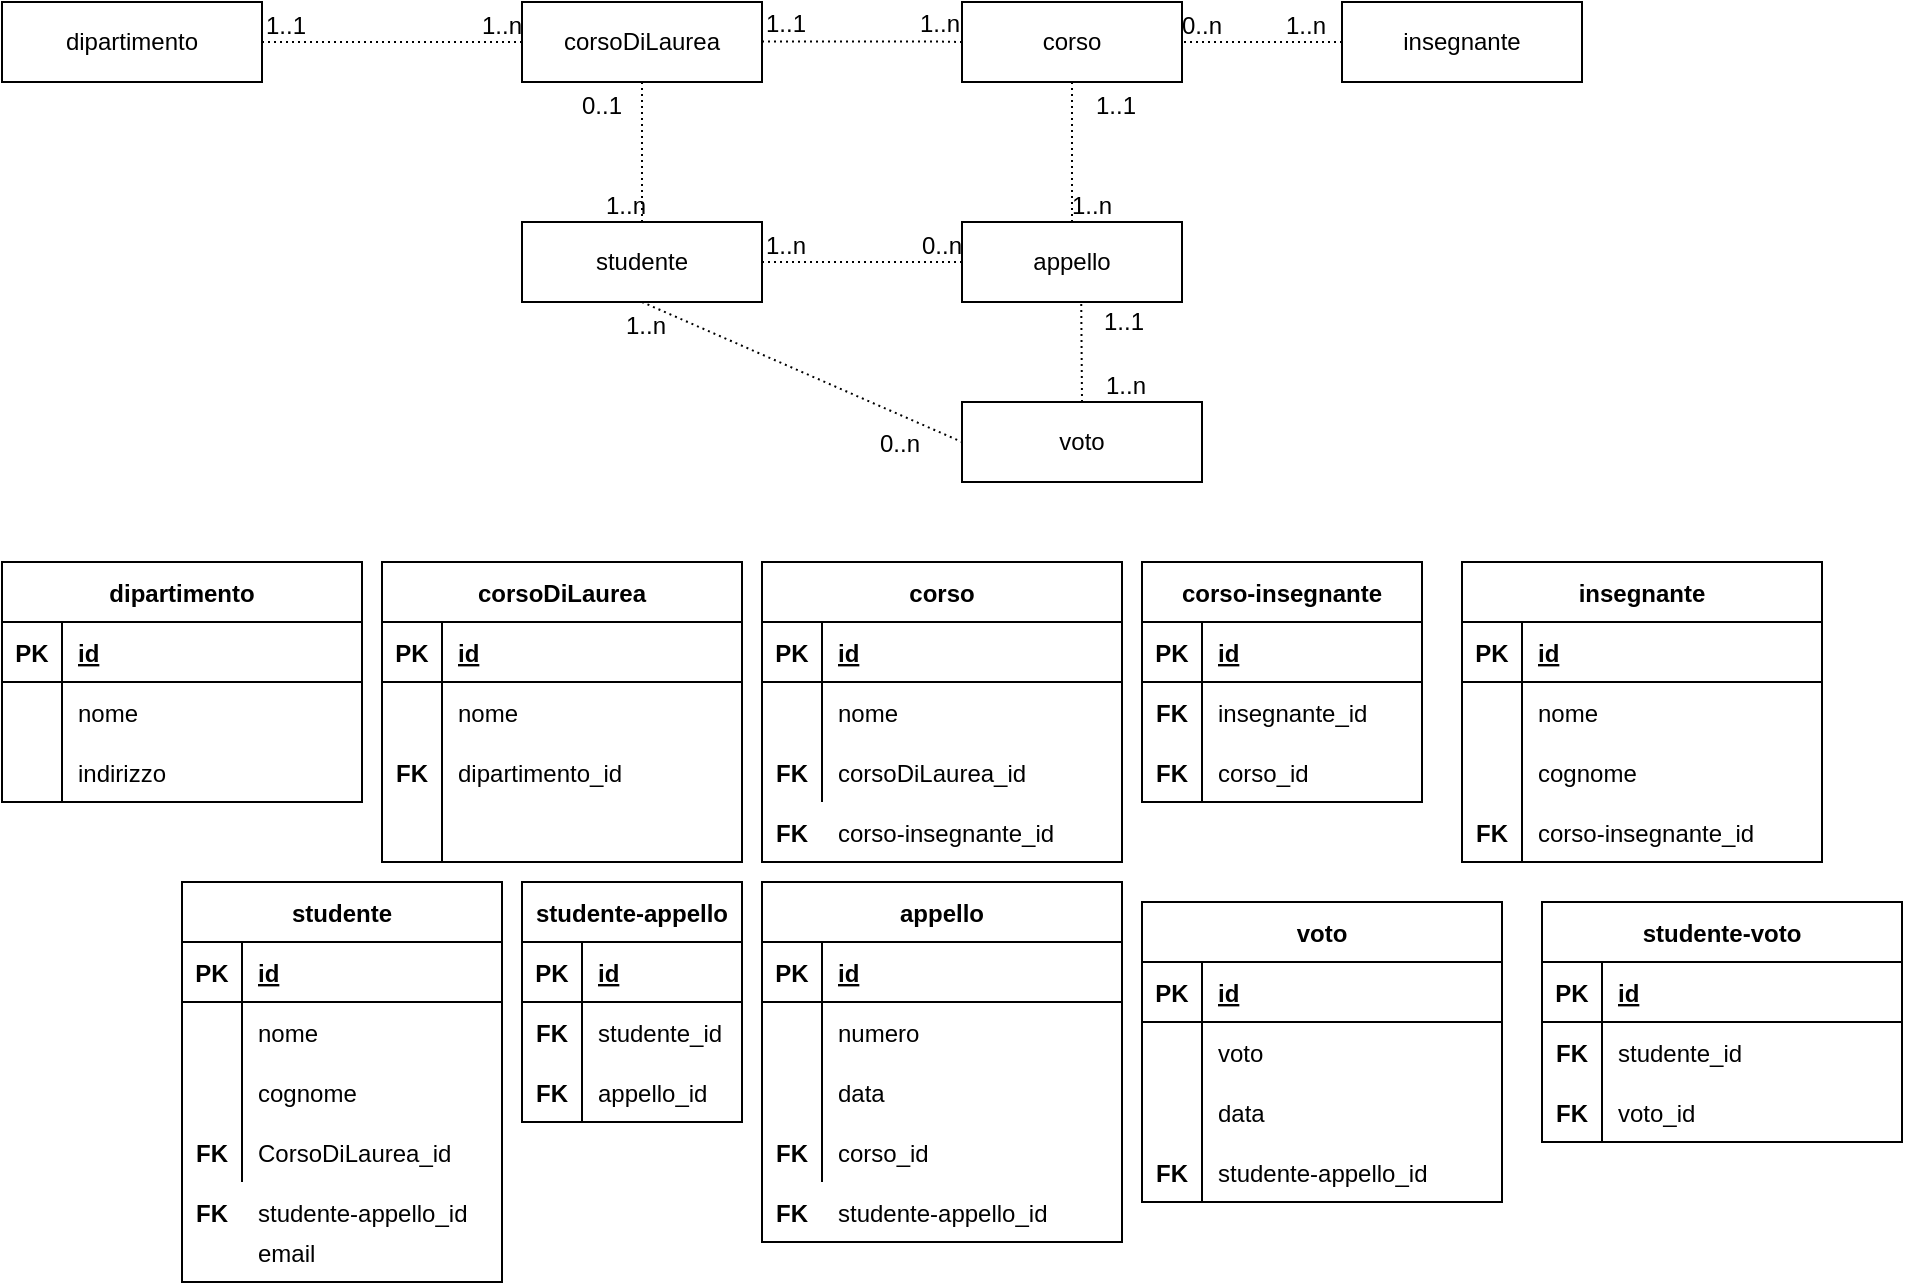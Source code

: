 <mxfile version="16.2.4" type="github"><diagram id="rAStjcUf-QDUmTnVniuo" name="Page-1"><mxGraphModel dx="1422" dy="697" grid="1" gridSize="10" guides="1" tooltips="1" connect="1" arrows="1" fold="1" page="1" pageScale="1" pageWidth="1169" pageHeight="827" math="0" shadow="0"><root><mxCell id="0"/><mxCell id="1" parent="0"/><mxCell id="e-9_8XcDqdagZd8QHUEI-1" value="dipartimento" style="rounded=0;whiteSpace=wrap;html=1;" vertex="1" parent="1"><mxGeometry x="10" y="10" width="130" height="40" as="geometry"/></mxCell><mxCell id="e-9_8XcDqdagZd8QHUEI-2" value="corsoDiLaurea" style="rounded=0;whiteSpace=wrap;html=1;" vertex="1" parent="1"><mxGeometry x="270" y="10" width="120" height="40" as="geometry"/></mxCell><mxCell id="e-9_8XcDqdagZd8QHUEI-3" value="corso" style="rounded=0;whiteSpace=wrap;html=1;" vertex="1" parent="1"><mxGeometry x="490" y="10" width="110" height="40" as="geometry"/></mxCell><mxCell id="e-9_8XcDqdagZd8QHUEI-4" value="insegnante" style="rounded=0;whiteSpace=wrap;html=1;" vertex="1" parent="1"><mxGeometry x="680" y="10" width="120" height="40" as="geometry"/></mxCell><mxCell id="e-9_8XcDqdagZd8QHUEI-5" value="appello" style="rounded=0;whiteSpace=wrap;html=1;" vertex="1" parent="1"><mxGeometry x="490" y="120" width="110" height="40" as="geometry"/></mxCell><mxCell id="e-9_8XcDqdagZd8QHUEI-6" value="studente" style="rounded=0;whiteSpace=wrap;html=1;" vertex="1" parent="1"><mxGeometry x="270" y="120" width="120" height="40" as="geometry"/></mxCell><mxCell id="e-9_8XcDqdagZd8QHUEI-7" value="voto" style="rounded=0;whiteSpace=wrap;html=1;" vertex="1" parent="1"><mxGeometry x="490" y="210" width="120" height="40" as="geometry"/></mxCell><mxCell id="e-9_8XcDqdagZd8QHUEI-8" value="" style="endArrow=none;html=1;rounded=0;dashed=1;dashPattern=1 2;entryX=0;entryY=0.75;entryDx=0;entryDy=0;" edge="1" parent="1"><mxGeometry relative="1" as="geometry"><mxPoint x="140" y="30" as="sourcePoint"/><mxPoint x="270" y="30" as="targetPoint"/><Array as="points"><mxPoint x="230" y="30"/></Array></mxGeometry></mxCell><mxCell id="e-9_8XcDqdagZd8QHUEI-9" value="1..1" style="resizable=0;html=1;align=left;verticalAlign=bottom;" connectable="0" vertex="1" parent="e-9_8XcDqdagZd8QHUEI-8"><mxGeometry x="-1" relative="1" as="geometry"/></mxCell><mxCell id="e-9_8XcDqdagZd8QHUEI-10" value="1..n" style="resizable=0;html=1;align=right;verticalAlign=bottom;" connectable="0" vertex="1" parent="e-9_8XcDqdagZd8QHUEI-8"><mxGeometry x="1" relative="1" as="geometry"/></mxCell><mxCell id="e-9_8XcDqdagZd8QHUEI-14" value="" style="endArrow=none;html=1;rounded=0;dashed=1;dashPattern=1 2;" edge="1" parent="1"><mxGeometry relative="1" as="geometry"><mxPoint x="390" y="29.8" as="sourcePoint"/><mxPoint x="490" y="30" as="targetPoint"/><Array as="points"><mxPoint x="480" y="29.8"/></Array></mxGeometry></mxCell><mxCell id="e-9_8XcDqdagZd8QHUEI-15" value="1..1" style="resizable=0;html=1;align=left;verticalAlign=bottom;" connectable="0" vertex="1" parent="e-9_8XcDqdagZd8QHUEI-14"><mxGeometry x="-1" relative="1" as="geometry"/></mxCell><mxCell id="e-9_8XcDqdagZd8QHUEI-16" value="1..n" style="resizable=0;html=1;align=right;verticalAlign=bottom;" connectable="0" vertex="1" parent="e-9_8XcDqdagZd8QHUEI-14"><mxGeometry x="1" relative="1" as="geometry"/></mxCell><mxCell id="e-9_8XcDqdagZd8QHUEI-17" value="" style="endArrow=none;html=1;rounded=0;dashed=1;dashPattern=1 2;entryX=0.5;entryY=0;entryDx=0;entryDy=0;exitX=0.5;exitY=1;exitDx=0;exitDy=0;" edge="1" parent="1" source="e-9_8XcDqdagZd8QHUEI-3" target="e-9_8XcDqdagZd8QHUEI-5"><mxGeometry relative="1" as="geometry"><mxPoint x="580" y="50" as="sourcePoint"/><mxPoint x="630" y="120" as="targetPoint"/></mxGeometry></mxCell><mxCell id="e-9_8XcDqdagZd8QHUEI-18" value="1..1" style="resizable=0;html=1;align=left;verticalAlign=bottom;" connectable="0" vertex="1" parent="e-9_8XcDqdagZd8QHUEI-17"><mxGeometry x="-1" relative="1" as="geometry"><mxPoint x="10" y="20" as="offset"/></mxGeometry></mxCell><mxCell id="e-9_8XcDqdagZd8QHUEI-19" value="1..n" style="resizable=0;html=1;align=right;verticalAlign=bottom;" connectable="0" vertex="1" parent="e-9_8XcDqdagZd8QHUEI-17"><mxGeometry x="1" relative="1" as="geometry"><mxPoint x="20" as="offset"/></mxGeometry></mxCell><mxCell id="e-9_8XcDqdagZd8QHUEI-20" value="" style="endArrow=none;html=1;rounded=0;dashed=1;dashPattern=1 2;entryX=1;entryY=0.5;entryDx=0;entryDy=0;exitX=0;exitY=0.5;exitDx=0;exitDy=0;" edge="1" parent="1" source="e-9_8XcDqdagZd8QHUEI-4" target="e-9_8XcDqdagZd8QHUEI-3"><mxGeometry relative="1" as="geometry"><mxPoint x="470" y="120" as="sourcePoint"/><mxPoint x="510" y="50" as="targetPoint"/></mxGeometry></mxCell><mxCell id="e-9_8XcDqdagZd8QHUEI-21" value="1..n" style="resizable=0;html=1;align=left;verticalAlign=bottom;" connectable="0" vertex="1" parent="e-9_8XcDqdagZd8QHUEI-20"><mxGeometry x="-1" relative="1" as="geometry"><mxPoint x="-30" as="offset"/></mxGeometry></mxCell><mxCell id="e-9_8XcDqdagZd8QHUEI-22" value="0..n" style="resizable=0;html=1;align=right;verticalAlign=bottom;" connectable="0" vertex="1" parent="e-9_8XcDqdagZd8QHUEI-20"><mxGeometry x="1" relative="1" as="geometry"><mxPoint x="20" as="offset"/></mxGeometry></mxCell><mxCell id="e-9_8XcDqdagZd8QHUEI-23" value="" style="endArrow=none;html=1;rounded=0;dashed=1;dashPattern=1 2;exitX=0.5;exitY=0;exitDx=0;exitDy=0;entryX=0.5;entryY=1;entryDx=0;entryDy=0;" edge="1" parent="1" source="e-9_8XcDqdagZd8QHUEI-6" target="e-9_8XcDqdagZd8QHUEI-2"><mxGeometry relative="1" as="geometry"><mxPoint x="210" y="90" as="sourcePoint"/><mxPoint x="300" y="50" as="targetPoint"/></mxGeometry></mxCell><mxCell id="e-9_8XcDqdagZd8QHUEI-24" value="1..n" style="resizable=0;html=1;align=left;verticalAlign=bottom;" connectable="0" vertex="1" parent="e-9_8XcDqdagZd8QHUEI-23"><mxGeometry x="-1" relative="1" as="geometry"><mxPoint x="-20" as="offset"/></mxGeometry></mxCell><mxCell id="e-9_8XcDqdagZd8QHUEI-25" value="0..1" style="resizable=0;html=1;align=right;verticalAlign=bottom;" connectable="0" vertex="1" parent="e-9_8XcDqdagZd8QHUEI-23"><mxGeometry x="1" relative="1" as="geometry"><mxPoint x="-10" y="20" as="offset"/></mxGeometry></mxCell><mxCell id="e-9_8XcDqdagZd8QHUEI-26" value="" style="endArrow=none;html=1;rounded=0;dashed=1;dashPattern=1 2;entryX=0;entryY=0.5;entryDx=0;entryDy=0;exitX=1;exitY=0.5;exitDx=0;exitDy=0;" edge="1" parent="1" source="e-9_8XcDqdagZd8QHUEI-6" target="e-9_8XcDqdagZd8QHUEI-5"><mxGeometry relative="1" as="geometry"><mxPoint x="370" y="199.76" as="sourcePoint"/><mxPoint x="530" y="199.76" as="targetPoint"/></mxGeometry></mxCell><mxCell id="e-9_8XcDqdagZd8QHUEI-27" value="1..n" style="resizable=0;html=1;align=left;verticalAlign=bottom;" connectable="0" vertex="1" parent="e-9_8XcDqdagZd8QHUEI-26"><mxGeometry x="-1" relative="1" as="geometry"/></mxCell><mxCell id="e-9_8XcDqdagZd8QHUEI-28" value="0..n" style="resizable=0;html=1;align=right;verticalAlign=bottom;" connectable="0" vertex="1" parent="e-9_8XcDqdagZd8QHUEI-26"><mxGeometry x="1" relative="1" as="geometry"/></mxCell><mxCell id="e-9_8XcDqdagZd8QHUEI-31" value="" style="endArrow=none;html=1;rounded=0;dashed=1;dashPattern=1 2;entryX=0.542;entryY=1.013;entryDx=0;entryDy=0;exitX=0.5;exitY=0;exitDx=0;exitDy=0;entryPerimeter=0;" edge="1" parent="1" source="e-9_8XcDqdagZd8QHUEI-7" target="e-9_8XcDqdagZd8QHUEI-5"><mxGeometry relative="1" as="geometry"><mxPoint x="420" y="220" as="sourcePoint"/><mxPoint x="580" y="220" as="targetPoint"/></mxGeometry></mxCell><mxCell id="e-9_8XcDqdagZd8QHUEI-32" value="1..n" style="resizable=0;html=1;align=left;verticalAlign=bottom;" connectable="0" vertex="1" parent="e-9_8XcDqdagZd8QHUEI-31"><mxGeometry x="-1" relative="1" as="geometry"><mxPoint x="10" as="offset"/></mxGeometry></mxCell><mxCell id="e-9_8XcDqdagZd8QHUEI-33" value="1..1" style="resizable=0;html=1;align=right;verticalAlign=bottom;" connectable="0" vertex="1" parent="e-9_8XcDqdagZd8QHUEI-31"><mxGeometry x="1" relative="1" as="geometry"><mxPoint x="32" y="18" as="offset"/></mxGeometry></mxCell><mxCell id="e-9_8XcDqdagZd8QHUEI-34" value="dipartimento" style="shape=table;startSize=30;container=1;collapsible=1;childLayout=tableLayout;fixedRows=1;rowLines=0;fontStyle=1;align=center;resizeLast=1;" vertex="1" parent="1"><mxGeometry x="10" y="290" width="180" height="120" as="geometry"/></mxCell><mxCell id="e-9_8XcDqdagZd8QHUEI-35" value="" style="shape=tableRow;horizontal=0;startSize=0;swimlaneHead=0;swimlaneBody=0;fillColor=none;collapsible=0;dropTarget=0;points=[[0,0.5],[1,0.5]];portConstraint=eastwest;top=0;left=0;right=0;bottom=1;" vertex="1" parent="e-9_8XcDqdagZd8QHUEI-34"><mxGeometry y="30" width="180" height="30" as="geometry"/></mxCell><mxCell id="e-9_8XcDqdagZd8QHUEI-36" value="PK" style="shape=partialRectangle;connectable=0;fillColor=none;top=0;left=0;bottom=0;right=0;fontStyle=1;overflow=hidden;" vertex="1" parent="e-9_8XcDqdagZd8QHUEI-35"><mxGeometry width="30" height="30" as="geometry"><mxRectangle width="30" height="30" as="alternateBounds"/></mxGeometry></mxCell><mxCell id="e-9_8XcDqdagZd8QHUEI-37" value="id" style="shape=partialRectangle;connectable=0;fillColor=none;top=0;left=0;bottom=0;right=0;align=left;spacingLeft=6;fontStyle=5;overflow=hidden;" vertex="1" parent="e-9_8XcDqdagZd8QHUEI-35"><mxGeometry x="30" width="150" height="30" as="geometry"><mxRectangle width="150" height="30" as="alternateBounds"/></mxGeometry></mxCell><mxCell id="e-9_8XcDqdagZd8QHUEI-38" value="" style="shape=tableRow;horizontal=0;startSize=0;swimlaneHead=0;swimlaneBody=0;fillColor=none;collapsible=0;dropTarget=0;points=[[0,0.5],[1,0.5]];portConstraint=eastwest;top=0;left=0;right=0;bottom=0;" vertex="1" parent="e-9_8XcDqdagZd8QHUEI-34"><mxGeometry y="60" width="180" height="30" as="geometry"/></mxCell><mxCell id="e-9_8XcDqdagZd8QHUEI-39" value="" style="shape=partialRectangle;connectable=0;fillColor=none;top=0;left=0;bottom=0;right=0;editable=1;overflow=hidden;" vertex="1" parent="e-9_8XcDqdagZd8QHUEI-38"><mxGeometry width="30" height="30" as="geometry"><mxRectangle width="30" height="30" as="alternateBounds"/></mxGeometry></mxCell><mxCell id="e-9_8XcDqdagZd8QHUEI-40" value="nome" style="shape=partialRectangle;connectable=0;fillColor=none;top=0;left=0;bottom=0;right=0;align=left;spacingLeft=6;overflow=hidden;" vertex="1" parent="e-9_8XcDqdagZd8QHUEI-38"><mxGeometry x="30" width="150" height="30" as="geometry"><mxRectangle width="150" height="30" as="alternateBounds"/></mxGeometry></mxCell><mxCell id="e-9_8XcDqdagZd8QHUEI-41" value="" style="shape=tableRow;horizontal=0;startSize=0;swimlaneHead=0;swimlaneBody=0;fillColor=none;collapsible=0;dropTarget=0;points=[[0,0.5],[1,0.5]];portConstraint=eastwest;top=0;left=0;right=0;bottom=0;" vertex="1" parent="e-9_8XcDqdagZd8QHUEI-34"><mxGeometry y="90" width="180" height="30" as="geometry"/></mxCell><mxCell id="e-9_8XcDqdagZd8QHUEI-42" value="" style="shape=partialRectangle;connectable=0;fillColor=none;top=0;left=0;bottom=0;right=0;editable=1;overflow=hidden;" vertex="1" parent="e-9_8XcDqdagZd8QHUEI-41"><mxGeometry width="30" height="30" as="geometry"><mxRectangle width="30" height="30" as="alternateBounds"/></mxGeometry></mxCell><mxCell id="e-9_8XcDqdagZd8QHUEI-43" value="indirizzo" style="shape=partialRectangle;connectable=0;fillColor=none;top=0;left=0;bottom=0;right=0;align=left;spacingLeft=6;overflow=hidden;" vertex="1" parent="e-9_8XcDqdagZd8QHUEI-41"><mxGeometry x="30" width="150" height="30" as="geometry"><mxRectangle width="150" height="30" as="alternateBounds"/></mxGeometry></mxCell><mxCell id="e-9_8XcDqdagZd8QHUEI-47" value="corsoDiLaurea" style="shape=table;startSize=30;container=1;collapsible=1;childLayout=tableLayout;fixedRows=1;rowLines=0;fontStyle=1;align=center;resizeLast=1;" vertex="1" parent="1"><mxGeometry x="200" y="290" width="180" height="150" as="geometry"/></mxCell><mxCell id="e-9_8XcDqdagZd8QHUEI-48" value="" style="shape=tableRow;horizontal=0;startSize=0;swimlaneHead=0;swimlaneBody=0;fillColor=none;collapsible=0;dropTarget=0;points=[[0,0.5],[1,0.5]];portConstraint=eastwest;top=0;left=0;right=0;bottom=1;" vertex="1" parent="e-9_8XcDqdagZd8QHUEI-47"><mxGeometry y="30" width="180" height="30" as="geometry"/></mxCell><mxCell id="e-9_8XcDqdagZd8QHUEI-49" value="PK" style="shape=partialRectangle;connectable=0;fillColor=none;top=0;left=0;bottom=0;right=0;fontStyle=1;overflow=hidden;" vertex="1" parent="e-9_8XcDqdagZd8QHUEI-48"><mxGeometry width="30" height="30" as="geometry"><mxRectangle width="30" height="30" as="alternateBounds"/></mxGeometry></mxCell><mxCell id="e-9_8XcDqdagZd8QHUEI-50" value="id" style="shape=partialRectangle;connectable=0;fillColor=none;top=0;left=0;bottom=0;right=0;align=left;spacingLeft=6;fontStyle=5;overflow=hidden;" vertex="1" parent="e-9_8XcDqdagZd8QHUEI-48"><mxGeometry x="30" width="150" height="30" as="geometry"><mxRectangle width="150" height="30" as="alternateBounds"/></mxGeometry></mxCell><mxCell id="e-9_8XcDqdagZd8QHUEI-51" value="" style="shape=tableRow;horizontal=0;startSize=0;swimlaneHead=0;swimlaneBody=0;fillColor=none;collapsible=0;dropTarget=0;points=[[0,0.5],[1,0.5]];portConstraint=eastwest;top=0;left=0;right=0;bottom=0;" vertex="1" parent="e-9_8XcDqdagZd8QHUEI-47"><mxGeometry y="60" width="180" height="30" as="geometry"/></mxCell><mxCell id="e-9_8XcDqdagZd8QHUEI-52" value="" style="shape=partialRectangle;connectable=0;fillColor=none;top=0;left=0;bottom=0;right=0;editable=1;overflow=hidden;" vertex="1" parent="e-9_8XcDqdagZd8QHUEI-51"><mxGeometry width="30" height="30" as="geometry"><mxRectangle width="30" height="30" as="alternateBounds"/></mxGeometry></mxCell><mxCell id="e-9_8XcDqdagZd8QHUEI-53" value="nome" style="shape=partialRectangle;connectable=0;fillColor=none;top=0;left=0;bottom=0;right=0;align=left;spacingLeft=6;overflow=hidden;" vertex="1" parent="e-9_8XcDqdagZd8QHUEI-51"><mxGeometry x="30" width="150" height="30" as="geometry"><mxRectangle width="150" height="30" as="alternateBounds"/></mxGeometry></mxCell><mxCell id="e-9_8XcDqdagZd8QHUEI-54" value="" style="shape=tableRow;horizontal=0;startSize=0;swimlaneHead=0;swimlaneBody=0;fillColor=none;collapsible=0;dropTarget=0;points=[[0,0.5],[1,0.5]];portConstraint=eastwest;top=0;left=0;right=0;bottom=0;" vertex="1" parent="e-9_8XcDqdagZd8QHUEI-47"><mxGeometry y="90" width="180" height="30" as="geometry"/></mxCell><mxCell id="e-9_8XcDqdagZd8QHUEI-55" value="FK" style="shape=partialRectangle;connectable=0;fillColor=none;top=0;left=0;bottom=0;right=0;editable=1;overflow=hidden;fontStyle=1" vertex="1" parent="e-9_8XcDqdagZd8QHUEI-54"><mxGeometry width="30" height="30" as="geometry"><mxRectangle width="30" height="30" as="alternateBounds"/></mxGeometry></mxCell><mxCell id="e-9_8XcDqdagZd8QHUEI-56" value="dipartimento_id" style="shape=partialRectangle;connectable=0;fillColor=none;top=0;left=0;bottom=0;right=0;align=left;spacingLeft=6;overflow=hidden;" vertex="1" parent="e-9_8XcDqdagZd8QHUEI-54"><mxGeometry x="30" width="150" height="30" as="geometry"><mxRectangle width="150" height="30" as="alternateBounds"/></mxGeometry></mxCell><mxCell id="e-9_8XcDqdagZd8QHUEI-57" value="" style="shape=tableRow;horizontal=0;startSize=0;swimlaneHead=0;swimlaneBody=0;fillColor=none;collapsible=0;dropTarget=0;points=[[0,0.5],[1,0.5]];portConstraint=eastwest;top=0;left=0;right=0;bottom=0;" vertex="1" parent="e-9_8XcDqdagZd8QHUEI-47"><mxGeometry y="120" width="180" height="30" as="geometry"/></mxCell><mxCell id="e-9_8XcDqdagZd8QHUEI-58" value="" style="shape=partialRectangle;connectable=0;fillColor=none;top=0;left=0;bottom=0;right=0;editable=1;overflow=hidden;" vertex="1" parent="e-9_8XcDqdagZd8QHUEI-57"><mxGeometry width="30" height="30" as="geometry"><mxRectangle width="30" height="30" as="alternateBounds"/></mxGeometry></mxCell><mxCell id="e-9_8XcDqdagZd8QHUEI-59" value="" style="shape=partialRectangle;connectable=0;fillColor=none;top=0;left=0;bottom=0;right=0;align=left;spacingLeft=6;overflow=hidden;" vertex="1" parent="e-9_8XcDqdagZd8QHUEI-57"><mxGeometry x="30" width="150" height="30" as="geometry"><mxRectangle width="150" height="30" as="alternateBounds"/></mxGeometry></mxCell><mxCell id="e-9_8XcDqdagZd8QHUEI-60" value="corso" style="shape=table;startSize=30;container=1;collapsible=1;childLayout=tableLayout;fixedRows=1;rowLines=0;fontStyle=1;align=center;resizeLast=1;" vertex="1" parent="1"><mxGeometry x="390" y="290" width="180" height="150" as="geometry"/></mxCell><mxCell id="e-9_8XcDqdagZd8QHUEI-61" value="" style="shape=tableRow;horizontal=0;startSize=0;swimlaneHead=0;swimlaneBody=0;fillColor=none;collapsible=0;dropTarget=0;points=[[0,0.5],[1,0.5]];portConstraint=eastwest;top=0;left=0;right=0;bottom=1;" vertex="1" parent="e-9_8XcDqdagZd8QHUEI-60"><mxGeometry y="30" width="180" height="30" as="geometry"/></mxCell><mxCell id="e-9_8XcDqdagZd8QHUEI-62" value="PK" style="shape=partialRectangle;connectable=0;fillColor=none;top=0;left=0;bottom=0;right=0;fontStyle=1;overflow=hidden;" vertex="1" parent="e-9_8XcDqdagZd8QHUEI-61"><mxGeometry width="30" height="30" as="geometry"><mxRectangle width="30" height="30" as="alternateBounds"/></mxGeometry></mxCell><mxCell id="e-9_8XcDqdagZd8QHUEI-63" value="id" style="shape=partialRectangle;connectable=0;fillColor=none;top=0;left=0;bottom=0;right=0;align=left;spacingLeft=6;fontStyle=5;overflow=hidden;" vertex="1" parent="e-9_8XcDqdagZd8QHUEI-61"><mxGeometry x="30" width="150" height="30" as="geometry"><mxRectangle width="150" height="30" as="alternateBounds"/></mxGeometry></mxCell><mxCell id="e-9_8XcDqdagZd8QHUEI-64" value="" style="shape=tableRow;horizontal=0;startSize=0;swimlaneHead=0;swimlaneBody=0;fillColor=none;collapsible=0;dropTarget=0;points=[[0,0.5],[1,0.5]];portConstraint=eastwest;top=0;left=0;right=0;bottom=0;" vertex="1" parent="e-9_8XcDqdagZd8QHUEI-60"><mxGeometry y="60" width="180" height="30" as="geometry"/></mxCell><mxCell id="e-9_8XcDqdagZd8QHUEI-65" value="" style="shape=partialRectangle;connectable=0;fillColor=none;top=0;left=0;bottom=0;right=0;editable=1;overflow=hidden;" vertex="1" parent="e-9_8XcDqdagZd8QHUEI-64"><mxGeometry width="30" height="30" as="geometry"><mxRectangle width="30" height="30" as="alternateBounds"/></mxGeometry></mxCell><mxCell id="e-9_8XcDqdagZd8QHUEI-66" value="nome" style="shape=partialRectangle;connectable=0;fillColor=none;top=0;left=0;bottom=0;right=0;align=left;spacingLeft=6;overflow=hidden;" vertex="1" parent="e-9_8XcDqdagZd8QHUEI-64"><mxGeometry x="30" width="150" height="30" as="geometry"><mxRectangle width="150" height="30" as="alternateBounds"/></mxGeometry></mxCell><mxCell id="e-9_8XcDqdagZd8QHUEI-70" value="" style="shape=tableRow;horizontal=0;startSize=0;swimlaneHead=0;swimlaneBody=0;fillColor=none;collapsible=0;dropTarget=0;points=[[0,0.5],[1,0.5]];portConstraint=eastwest;top=0;left=0;right=0;bottom=0;" vertex="1" parent="e-9_8XcDqdagZd8QHUEI-60"><mxGeometry y="90" width="180" height="30" as="geometry"/></mxCell><mxCell id="e-9_8XcDqdagZd8QHUEI-71" value="FK" style="shape=partialRectangle;connectable=0;fillColor=none;top=0;left=0;bottom=0;right=0;editable=1;overflow=hidden;fontStyle=1" vertex="1" parent="e-9_8XcDqdagZd8QHUEI-70"><mxGeometry width="30" height="30" as="geometry"><mxRectangle width="30" height="30" as="alternateBounds"/></mxGeometry></mxCell><mxCell id="e-9_8XcDqdagZd8QHUEI-72" value="corsoDiLaurea_id" style="shape=partialRectangle;connectable=0;fillColor=none;top=0;left=0;bottom=0;right=0;align=left;spacingLeft=6;overflow=hidden;" vertex="1" parent="e-9_8XcDqdagZd8QHUEI-70"><mxGeometry x="30" width="150" height="30" as="geometry"><mxRectangle width="150" height="30" as="alternateBounds"/></mxGeometry></mxCell><mxCell id="e-9_8XcDqdagZd8QHUEI-75" value="" style="shape=tableRow;horizontal=0;startSize=0;swimlaneHead=0;swimlaneBody=0;fillColor=none;collapsible=0;dropTarget=0;points=[[0,0.5],[1,0.5]];portConstraint=eastwest;top=0;left=0;right=0;bottom=0;" vertex="1" parent="1"><mxGeometry x="10" y="399" width="180" height="30" as="geometry"/></mxCell><mxCell id="e-9_8XcDqdagZd8QHUEI-79" value="studente" style="shape=table;startSize=30;container=1;collapsible=1;childLayout=tableLayout;fixedRows=1;rowLines=0;fontStyle=1;align=center;resizeLast=1;" vertex="1" parent="1"><mxGeometry x="100" y="450" width="160" height="200" as="geometry"/></mxCell><mxCell id="e-9_8XcDqdagZd8QHUEI-80" value="" style="shape=tableRow;horizontal=0;startSize=0;swimlaneHead=0;swimlaneBody=0;fillColor=none;collapsible=0;dropTarget=0;points=[[0,0.5],[1,0.5]];portConstraint=eastwest;top=0;left=0;right=0;bottom=1;" vertex="1" parent="e-9_8XcDqdagZd8QHUEI-79"><mxGeometry y="30" width="160" height="30" as="geometry"/></mxCell><mxCell id="e-9_8XcDqdagZd8QHUEI-81" value="PK" style="shape=partialRectangle;connectable=0;fillColor=none;top=0;left=0;bottom=0;right=0;fontStyle=1;overflow=hidden;" vertex="1" parent="e-9_8XcDqdagZd8QHUEI-80"><mxGeometry width="30" height="30" as="geometry"><mxRectangle width="30" height="30" as="alternateBounds"/></mxGeometry></mxCell><mxCell id="e-9_8XcDqdagZd8QHUEI-82" value="id" style="shape=partialRectangle;connectable=0;fillColor=none;top=0;left=0;bottom=0;right=0;align=left;spacingLeft=6;fontStyle=5;overflow=hidden;" vertex="1" parent="e-9_8XcDqdagZd8QHUEI-80"><mxGeometry x="30" width="130" height="30" as="geometry"><mxRectangle width="130" height="30" as="alternateBounds"/></mxGeometry></mxCell><mxCell id="e-9_8XcDqdagZd8QHUEI-83" value="" style="shape=tableRow;horizontal=0;startSize=0;swimlaneHead=0;swimlaneBody=0;fillColor=none;collapsible=0;dropTarget=0;points=[[0,0.5],[1,0.5]];portConstraint=eastwest;top=0;left=0;right=0;bottom=0;" vertex="1" parent="e-9_8XcDqdagZd8QHUEI-79"><mxGeometry y="60" width="160" height="30" as="geometry"/></mxCell><mxCell id="e-9_8XcDqdagZd8QHUEI-84" value="" style="shape=partialRectangle;connectable=0;fillColor=none;top=0;left=0;bottom=0;right=0;editable=1;overflow=hidden;" vertex="1" parent="e-9_8XcDqdagZd8QHUEI-83"><mxGeometry width="30" height="30" as="geometry"><mxRectangle width="30" height="30" as="alternateBounds"/></mxGeometry></mxCell><mxCell id="e-9_8XcDqdagZd8QHUEI-85" value="nome" style="shape=partialRectangle;connectable=0;fillColor=none;top=0;left=0;bottom=0;right=0;align=left;spacingLeft=6;overflow=hidden;" vertex="1" parent="e-9_8XcDqdagZd8QHUEI-83"><mxGeometry x="30" width="130" height="30" as="geometry"><mxRectangle width="130" height="30" as="alternateBounds"/></mxGeometry></mxCell><mxCell id="e-9_8XcDqdagZd8QHUEI-86" value="" style="shape=tableRow;horizontal=0;startSize=0;swimlaneHead=0;swimlaneBody=0;fillColor=none;collapsible=0;dropTarget=0;points=[[0,0.5],[1,0.5]];portConstraint=eastwest;top=0;left=0;right=0;bottom=0;" vertex="1" parent="e-9_8XcDqdagZd8QHUEI-79"><mxGeometry y="90" width="160" height="30" as="geometry"/></mxCell><mxCell id="e-9_8XcDqdagZd8QHUEI-87" value="" style="shape=partialRectangle;connectable=0;fillColor=none;top=0;left=0;bottom=0;right=0;editable=1;overflow=hidden;" vertex="1" parent="e-9_8XcDqdagZd8QHUEI-86"><mxGeometry width="30" height="30" as="geometry"><mxRectangle width="30" height="30" as="alternateBounds"/></mxGeometry></mxCell><mxCell id="e-9_8XcDqdagZd8QHUEI-88" value="cognome" style="shape=partialRectangle;connectable=0;fillColor=none;top=0;left=0;bottom=0;right=0;align=left;spacingLeft=6;overflow=hidden;" vertex="1" parent="e-9_8XcDqdagZd8QHUEI-86"><mxGeometry x="30" width="130" height="30" as="geometry"><mxRectangle width="130" height="30" as="alternateBounds"/></mxGeometry></mxCell><mxCell id="e-9_8XcDqdagZd8QHUEI-89" value="" style="shape=tableRow;horizontal=0;startSize=0;swimlaneHead=0;swimlaneBody=0;fillColor=none;collapsible=0;dropTarget=0;points=[[0,0.5],[1,0.5]];portConstraint=eastwest;top=0;left=0;right=0;bottom=0;" vertex="1" parent="e-9_8XcDqdagZd8QHUEI-79"><mxGeometry y="120" width="160" height="30" as="geometry"/></mxCell><mxCell id="e-9_8XcDqdagZd8QHUEI-90" value="FK" style="shape=partialRectangle;connectable=0;fillColor=none;top=0;left=0;bottom=0;right=0;editable=1;overflow=hidden;fontStyle=1" vertex="1" parent="e-9_8XcDqdagZd8QHUEI-89"><mxGeometry width="30" height="30" as="geometry"><mxRectangle width="30" height="30" as="alternateBounds"/></mxGeometry></mxCell><mxCell id="e-9_8XcDqdagZd8QHUEI-91" value="CorsoDiLaurea_id" style="shape=partialRectangle;connectable=0;fillColor=none;top=0;left=0;bottom=0;right=0;align=left;spacingLeft=6;overflow=hidden;" vertex="1" parent="e-9_8XcDqdagZd8QHUEI-89"><mxGeometry x="30" width="130" height="30" as="geometry"><mxRectangle width="130" height="30" as="alternateBounds"/></mxGeometry></mxCell><mxCell id="e-9_8XcDqdagZd8QHUEI-92" value="appello" style="shape=table;startSize=30;container=1;collapsible=1;childLayout=tableLayout;fixedRows=1;rowLines=0;fontStyle=1;align=center;resizeLast=1;" vertex="1" parent="1"><mxGeometry x="390" y="450" width="180" height="180" as="geometry"><mxRectangle x="390" y="450" width="70" height="30" as="alternateBounds"/></mxGeometry></mxCell><mxCell id="e-9_8XcDqdagZd8QHUEI-93" value="" style="shape=tableRow;horizontal=0;startSize=0;swimlaneHead=0;swimlaneBody=0;fillColor=none;collapsible=0;dropTarget=0;points=[[0,0.5],[1,0.5]];portConstraint=eastwest;top=0;left=0;right=0;bottom=1;" vertex="1" parent="e-9_8XcDqdagZd8QHUEI-92"><mxGeometry y="30" width="180" height="30" as="geometry"/></mxCell><mxCell id="e-9_8XcDqdagZd8QHUEI-94" value="PK" style="shape=partialRectangle;connectable=0;fillColor=none;top=0;left=0;bottom=0;right=0;fontStyle=1;overflow=hidden;" vertex="1" parent="e-9_8XcDqdagZd8QHUEI-93"><mxGeometry width="30" height="30" as="geometry"><mxRectangle width="30" height="30" as="alternateBounds"/></mxGeometry></mxCell><mxCell id="e-9_8XcDqdagZd8QHUEI-95" value="id" style="shape=partialRectangle;connectable=0;fillColor=none;top=0;left=0;bottom=0;right=0;align=left;spacingLeft=6;fontStyle=5;overflow=hidden;" vertex="1" parent="e-9_8XcDqdagZd8QHUEI-93"><mxGeometry x="30" width="150" height="30" as="geometry"><mxRectangle width="150" height="30" as="alternateBounds"/></mxGeometry></mxCell><mxCell id="e-9_8XcDqdagZd8QHUEI-96" value="" style="shape=tableRow;horizontal=0;startSize=0;swimlaneHead=0;swimlaneBody=0;fillColor=none;collapsible=0;dropTarget=0;points=[[0,0.5],[1,0.5]];portConstraint=eastwest;top=0;left=0;right=0;bottom=0;" vertex="1" parent="e-9_8XcDqdagZd8QHUEI-92"><mxGeometry y="60" width="180" height="30" as="geometry"/></mxCell><mxCell id="e-9_8XcDqdagZd8QHUEI-97" value="" style="shape=partialRectangle;connectable=0;fillColor=none;top=0;left=0;bottom=0;right=0;editable=1;overflow=hidden;" vertex="1" parent="e-9_8XcDqdagZd8QHUEI-96"><mxGeometry width="30" height="30" as="geometry"><mxRectangle width="30" height="30" as="alternateBounds"/></mxGeometry></mxCell><mxCell id="e-9_8XcDqdagZd8QHUEI-98" value="numero" style="shape=partialRectangle;connectable=0;fillColor=none;top=0;left=0;bottom=0;right=0;align=left;spacingLeft=6;overflow=hidden;" vertex="1" parent="e-9_8XcDqdagZd8QHUEI-96"><mxGeometry x="30" width="150" height="30" as="geometry"><mxRectangle width="150" height="30" as="alternateBounds"/></mxGeometry></mxCell><mxCell id="e-9_8XcDqdagZd8QHUEI-99" value="" style="shape=tableRow;horizontal=0;startSize=0;swimlaneHead=0;swimlaneBody=0;fillColor=none;collapsible=0;dropTarget=0;points=[[0,0.5],[1,0.5]];portConstraint=eastwest;top=0;left=0;right=0;bottom=0;" vertex="1" parent="e-9_8XcDqdagZd8QHUEI-92"><mxGeometry y="90" width="180" height="30" as="geometry"/></mxCell><mxCell id="e-9_8XcDqdagZd8QHUEI-100" value="" style="shape=partialRectangle;connectable=0;fillColor=none;top=0;left=0;bottom=0;right=0;editable=1;overflow=hidden;" vertex="1" parent="e-9_8XcDqdagZd8QHUEI-99"><mxGeometry width="30" height="30" as="geometry"><mxRectangle width="30" height="30" as="alternateBounds"/></mxGeometry></mxCell><mxCell id="e-9_8XcDqdagZd8QHUEI-101" value="data" style="shape=partialRectangle;connectable=0;fillColor=none;top=0;left=0;bottom=0;right=0;align=left;spacingLeft=6;overflow=hidden;" vertex="1" parent="e-9_8XcDqdagZd8QHUEI-99"><mxGeometry x="30" width="150" height="30" as="geometry"><mxRectangle width="150" height="30" as="alternateBounds"/></mxGeometry></mxCell><mxCell id="e-9_8XcDqdagZd8QHUEI-102" value="" style="shape=tableRow;horizontal=0;startSize=0;swimlaneHead=0;swimlaneBody=0;fillColor=none;collapsible=0;dropTarget=0;points=[[0,0.5],[1,0.5]];portConstraint=eastwest;top=0;left=0;right=0;bottom=0;" vertex="1" parent="e-9_8XcDqdagZd8QHUEI-92"><mxGeometry y="120" width="180" height="30" as="geometry"/></mxCell><mxCell id="e-9_8XcDqdagZd8QHUEI-103" value="FK" style="shape=partialRectangle;connectable=0;fillColor=none;top=0;left=0;bottom=0;right=0;editable=1;overflow=hidden;fontStyle=1" vertex="1" parent="e-9_8XcDqdagZd8QHUEI-102"><mxGeometry width="30" height="30" as="geometry"><mxRectangle width="30" height="30" as="alternateBounds"/></mxGeometry></mxCell><mxCell id="e-9_8XcDqdagZd8QHUEI-104" value="corso_id" style="shape=partialRectangle;connectable=0;fillColor=none;top=0;left=0;bottom=0;right=0;align=left;spacingLeft=6;overflow=hidden;" vertex="1" parent="e-9_8XcDqdagZd8QHUEI-102"><mxGeometry x="30" width="150" height="30" as="geometry"><mxRectangle width="150" height="30" as="alternateBounds"/></mxGeometry></mxCell><mxCell id="e-9_8XcDqdagZd8QHUEI-105" value="" style="shape=tableRow;horizontal=0;startSize=0;swimlaneHead=0;swimlaneBody=0;fillColor=none;collapsible=0;dropTarget=0;points=[[0,0.5],[1,0.5]];portConstraint=eastwest;top=0;left=0;right=0;bottom=0;" vertex="1" parent="1"><mxGeometry x="10" y="600" width="180" height="30" as="geometry"/></mxCell><mxCell id="e-9_8XcDqdagZd8QHUEI-106" value="" style="shape=partialRectangle;connectable=0;fillColor=none;top=0;left=0;bottom=0;right=0;editable=1;overflow=hidden;fontStyle=1" vertex="1" parent="e-9_8XcDqdagZd8QHUEI-105"><mxGeometry width="30" height="30" as="geometry"><mxRectangle width="30" height="30" as="alternateBounds"/></mxGeometry></mxCell><mxCell id="e-9_8XcDqdagZd8QHUEI-107" value="" style="shape=partialRectangle;connectable=0;fillColor=none;top=0;left=0;bottom=0;right=0;align=left;spacingLeft=6;overflow=hidden;" vertex="1" parent="e-9_8XcDqdagZd8QHUEI-105"><mxGeometry x="30" width="150" height="30" as="geometry"><mxRectangle width="150" height="30" as="alternateBounds"/></mxGeometry></mxCell><mxCell id="e-9_8XcDqdagZd8QHUEI-108" value="studente-appello" style="shape=table;startSize=30;container=1;collapsible=1;childLayout=tableLayout;fixedRows=1;rowLines=0;fontStyle=1;align=center;resizeLast=1;" vertex="1" parent="1"><mxGeometry x="270" y="450" width="110" height="120" as="geometry"/></mxCell><mxCell id="e-9_8XcDqdagZd8QHUEI-109" value="" style="shape=tableRow;horizontal=0;startSize=0;swimlaneHead=0;swimlaneBody=0;fillColor=none;collapsible=0;dropTarget=0;points=[[0,0.5],[1,0.5]];portConstraint=eastwest;top=0;left=0;right=0;bottom=1;" vertex="1" parent="e-9_8XcDqdagZd8QHUEI-108"><mxGeometry y="30" width="110" height="30" as="geometry"/></mxCell><mxCell id="e-9_8XcDqdagZd8QHUEI-110" value="PK" style="shape=partialRectangle;connectable=0;fillColor=none;top=0;left=0;bottom=0;right=0;fontStyle=1;overflow=hidden;" vertex="1" parent="e-9_8XcDqdagZd8QHUEI-109"><mxGeometry width="30" height="30" as="geometry"><mxRectangle width="30" height="30" as="alternateBounds"/></mxGeometry></mxCell><mxCell id="e-9_8XcDqdagZd8QHUEI-111" value="id" style="shape=partialRectangle;connectable=0;fillColor=none;top=0;left=0;bottom=0;right=0;align=left;spacingLeft=6;fontStyle=5;overflow=hidden;" vertex="1" parent="e-9_8XcDqdagZd8QHUEI-109"><mxGeometry x="30" width="80" height="30" as="geometry"><mxRectangle width="80" height="30" as="alternateBounds"/></mxGeometry></mxCell><mxCell id="e-9_8XcDqdagZd8QHUEI-112" value="" style="shape=tableRow;horizontal=0;startSize=0;swimlaneHead=0;swimlaneBody=0;fillColor=none;collapsible=0;dropTarget=0;points=[[0,0.5],[1,0.5]];portConstraint=eastwest;top=0;left=0;right=0;bottom=0;" vertex="1" parent="e-9_8XcDqdagZd8QHUEI-108"><mxGeometry y="60" width="110" height="30" as="geometry"/></mxCell><mxCell id="e-9_8XcDqdagZd8QHUEI-113" value="FK" style="shape=partialRectangle;connectable=0;fillColor=none;top=0;left=0;bottom=0;right=0;editable=1;overflow=hidden;fontStyle=1" vertex="1" parent="e-9_8XcDqdagZd8QHUEI-112"><mxGeometry width="30" height="30" as="geometry"><mxRectangle width="30" height="30" as="alternateBounds"/></mxGeometry></mxCell><mxCell id="e-9_8XcDqdagZd8QHUEI-114" value="studente_id" style="shape=partialRectangle;connectable=0;fillColor=none;top=0;left=0;bottom=0;right=0;align=left;spacingLeft=6;overflow=hidden;" vertex="1" parent="e-9_8XcDqdagZd8QHUEI-112"><mxGeometry x="30" width="80" height="30" as="geometry"><mxRectangle width="80" height="30" as="alternateBounds"/></mxGeometry></mxCell><mxCell id="e-9_8XcDqdagZd8QHUEI-115" value="" style="shape=tableRow;horizontal=0;startSize=0;swimlaneHead=0;swimlaneBody=0;fillColor=none;collapsible=0;dropTarget=0;points=[[0,0.5],[1,0.5]];portConstraint=eastwest;top=0;left=0;right=0;bottom=0;" vertex="1" parent="e-9_8XcDqdagZd8QHUEI-108"><mxGeometry y="90" width="110" height="30" as="geometry"/></mxCell><mxCell id="e-9_8XcDqdagZd8QHUEI-116" value="FK" style="shape=partialRectangle;connectable=0;fillColor=none;top=0;left=0;bottom=0;right=0;editable=1;overflow=hidden;fontStyle=1" vertex="1" parent="e-9_8XcDqdagZd8QHUEI-115"><mxGeometry width="30" height="30" as="geometry"><mxRectangle width="30" height="30" as="alternateBounds"/></mxGeometry></mxCell><mxCell id="e-9_8XcDqdagZd8QHUEI-117" value="appello_id" style="shape=partialRectangle;connectable=0;fillColor=none;top=0;left=0;bottom=0;right=0;align=left;spacingLeft=6;overflow=hidden;" vertex="1" parent="e-9_8XcDqdagZd8QHUEI-115"><mxGeometry x="30" width="80" height="30" as="geometry"><mxRectangle width="80" height="30" as="alternateBounds"/></mxGeometry></mxCell><mxCell id="e-9_8XcDqdagZd8QHUEI-124" value="corso-insegnante" style="shape=table;startSize=30;container=1;collapsible=1;childLayout=tableLayout;fixedRows=1;rowLines=0;fontStyle=1;align=center;resizeLast=1;" vertex="1" parent="1"><mxGeometry x="580" y="290" width="140" height="120" as="geometry"/></mxCell><mxCell id="e-9_8XcDqdagZd8QHUEI-125" value="" style="shape=tableRow;horizontal=0;startSize=0;swimlaneHead=0;swimlaneBody=0;fillColor=none;collapsible=0;dropTarget=0;points=[[0,0.5],[1,0.5]];portConstraint=eastwest;top=0;left=0;right=0;bottom=1;" vertex="1" parent="e-9_8XcDqdagZd8QHUEI-124"><mxGeometry y="30" width="140" height="30" as="geometry"/></mxCell><mxCell id="e-9_8XcDqdagZd8QHUEI-126" value="PK" style="shape=partialRectangle;connectable=0;fillColor=none;top=0;left=0;bottom=0;right=0;fontStyle=1;overflow=hidden;" vertex="1" parent="e-9_8XcDqdagZd8QHUEI-125"><mxGeometry width="30" height="30" as="geometry"><mxRectangle width="30" height="30" as="alternateBounds"/></mxGeometry></mxCell><mxCell id="e-9_8XcDqdagZd8QHUEI-127" value="id" style="shape=partialRectangle;connectable=0;fillColor=none;top=0;left=0;bottom=0;right=0;align=left;spacingLeft=6;fontStyle=5;overflow=hidden;" vertex="1" parent="e-9_8XcDqdagZd8QHUEI-125"><mxGeometry x="30" width="110" height="30" as="geometry"><mxRectangle width="110" height="30" as="alternateBounds"/></mxGeometry></mxCell><mxCell id="e-9_8XcDqdagZd8QHUEI-128" value="" style="shape=tableRow;horizontal=0;startSize=0;swimlaneHead=0;swimlaneBody=0;fillColor=none;collapsible=0;dropTarget=0;points=[[0,0.5],[1,0.5]];portConstraint=eastwest;top=0;left=0;right=0;bottom=0;" vertex="1" parent="e-9_8XcDqdagZd8QHUEI-124"><mxGeometry y="60" width="140" height="30" as="geometry"/></mxCell><mxCell id="e-9_8XcDqdagZd8QHUEI-129" value="FK" style="shape=partialRectangle;connectable=0;fillColor=none;top=0;left=0;bottom=0;right=0;editable=1;overflow=hidden;fontStyle=1" vertex="1" parent="e-9_8XcDqdagZd8QHUEI-128"><mxGeometry width="30" height="30" as="geometry"><mxRectangle width="30" height="30" as="alternateBounds"/></mxGeometry></mxCell><mxCell id="e-9_8XcDqdagZd8QHUEI-130" value="insegnante_id" style="shape=partialRectangle;connectable=0;fillColor=none;top=0;left=0;bottom=0;right=0;align=left;spacingLeft=6;overflow=hidden;" vertex="1" parent="e-9_8XcDqdagZd8QHUEI-128"><mxGeometry x="30" width="110" height="30" as="geometry"><mxRectangle width="110" height="30" as="alternateBounds"/></mxGeometry></mxCell><mxCell id="e-9_8XcDqdagZd8QHUEI-131" value="" style="shape=tableRow;horizontal=0;startSize=0;swimlaneHead=0;swimlaneBody=0;fillColor=none;collapsible=0;dropTarget=0;points=[[0,0.5],[1,0.5]];portConstraint=eastwest;top=0;left=0;right=0;bottom=0;" vertex="1" parent="e-9_8XcDqdagZd8QHUEI-124"><mxGeometry y="90" width="140" height="30" as="geometry"/></mxCell><mxCell id="e-9_8XcDqdagZd8QHUEI-132" value="FK" style="shape=partialRectangle;connectable=0;fillColor=none;top=0;left=0;bottom=0;right=0;editable=1;overflow=hidden;fontStyle=1" vertex="1" parent="e-9_8XcDqdagZd8QHUEI-131"><mxGeometry width="30" height="30" as="geometry"><mxRectangle width="30" height="30" as="alternateBounds"/></mxGeometry></mxCell><mxCell id="e-9_8XcDqdagZd8QHUEI-133" value="corso_id" style="shape=partialRectangle;connectable=0;fillColor=none;top=0;left=0;bottom=0;right=0;align=left;spacingLeft=6;overflow=hidden;" vertex="1" parent="e-9_8XcDqdagZd8QHUEI-131"><mxGeometry x="30" width="110" height="30" as="geometry"><mxRectangle width="110" height="30" as="alternateBounds"/></mxGeometry></mxCell><mxCell id="e-9_8XcDqdagZd8QHUEI-134" value="insegnante" style="shape=table;startSize=30;container=1;collapsible=1;childLayout=tableLayout;fixedRows=1;rowLines=0;fontStyle=1;align=center;resizeLast=1;" vertex="1" parent="1"><mxGeometry x="740" y="290" width="180" height="150" as="geometry"/></mxCell><mxCell id="e-9_8XcDqdagZd8QHUEI-135" value="" style="shape=tableRow;horizontal=0;startSize=0;swimlaneHead=0;swimlaneBody=0;fillColor=none;collapsible=0;dropTarget=0;points=[[0,0.5],[1,0.5]];portConstraint=eastwest;top=0;left=0;right=0;bottom=1;" vertex="1" parent="e-9_8XcDqdagZd8QHUEI-134"><mxGeometry y="30" width="180" height="30" as="geometry"/></mxCell><mxCell id="e-9_8XcDqdagZd8QHUEI-136" value="PK" style="shape=partialRectangle;connectable=0;fillColor=none;top=0;left=0;bottom=0;right=0;fontStyle=1;overflow=hidden;" vertex="1" parent="e-9_8XcDqdagZd8QHUEI-135"><mxGeometry width="30" height="30" as="geometry"><mxRectangle width="30" height="30" as="alternateBounds"/></mxGeometry></mxCell><mxCell id="e-9_8XcDqdagZd8QHUEI-137" value="id" style="shape=partialRectangle;connectable=0;fillColor=none;top=0;left=0;bottom=0;right=0;align=left;spacingLeft=6;fontStyle=5;overflow=hidden;" vertex="1" parent="e-9_8XcDqdagZd8QHUEI-135"><mxGeometry x="30" width="150" height="30" as="geometry"><mxRectangle width="150" height="30" as="alternateBounds"/></mxGeometry></mxCell><mxCell id="e-9_8XcDqdagZd8QHUEI-138" value="" style="shape=tableRow;horizontal=0;startSize=0;swimlaneHead=0;swimlaneBody=0;fillColor=none;collapsible=0;dropTarget=0;points=[[0,0.5],[1,0.5]];portConstraint=eastwest;top=0;left=0;right=0;bottom=0;" vertex="1" parent="e-9_8XcDqdagZd8QHUEI-134"><mxGeometry y="60" width="180" height="30" as="geometry"/></mxCell><mxCell id="e-9_8XcDqdagZd8QHUEI-139" value="" style="shape=partialRectangle;connectable=0;fillColor=none;top=0;left=0;bottom=0;right=0;editable=1;overflow=hidden;" vertex="1" parent="e-9_8XcDqdagZd8QHUEI-138"><mxGeometry width="30" height="30" as="geometry"><mxRectangle width="30" height="30" as="alternateBounds"/></mxGeometry></mxCell><mxCell id="e-9_8XcDqdagZd8QHUEI-140" value="nome" style="shape=partialRectangle;connectable=0;fillColor=none;top=0;left=0;bottom=0;right=0;align=left;spacingLeft=6;overflow=hidden;" vertex="1" parent="e-9_8XcDqdagZd8QHUEI-138"><mxGeometry x="30" width="150" height="30" as="geometry"><mxRectangle width="150" height="30" as="alternateBounds"/></mxGeometry></mxCell><mxCell id="e-9_8XcDqdagZd8QHUEI-141" value="" style="shape=tableRow;horizontal=0;startSize=0;swimlaneHead=0;swimlaneBody=0;fillColor=none;collapsible=0;dropTarget=0;points=[[0,0.5],[1,0.5]];portConstraint=eastwest;top=0;left=0;right=0;bottom=0;" vertex="1" parent="e-9_8XcDqdagZd8QHUEI-134"><mxGeometry y="90" width="180" height="30" as="geometry"/></mxCell><mxCell id="e-9_8XcDqdagZd8QHUEI-142" value="" style="shape=partialRectangle;connectable=0;fillColor=none;top=0;left=0;bottom=0;right=0;editable=1;overflow=hidden;" vertex="1" parent="e-9_8XcDqdagZd8QHUEI-141"><mxGeometry width="30" height="30" as="geometry"><mxRectangle width="30" height="30" as="alternateBounds"/></mxGeometry></mxCell><mxCell id="e-9_8XcDqdagZd8QHUEI-143" value="cognome" style="shape=partialRectangle;connectable=0;fillColor=none;top=0;left=0;bottom=0;right=0;align=left;spacingLeft=6;overflow=hidden;" vertex="1" parent="e-9_8XcDqdagZd8QHUEI-141"><mxGeometry x="30" width="150" height="30" as="geometry"><mxRectangle width="150" height="30" as="alternateBounds"/></mxGeometry></mxCell><mxCell id="e-9_8XcDqdagZd8QHUEI-144" value="" style="shape=tableRow;horizontal=0;startSize=0;swimlaneHead=0;swimlaneBody=0;fillColor=none;collapsible=0;dropTarget=0;points=[[0,0.5],[1,0.5]];portConstraint=eastwest;top=0;left=0;right=0;bottom=0;" vertex="1" parent="e-9_8XcDqdagZd8QHUEI-134"><mxGeometry y="120" width="180" height="30" as="geometry"/></mxCell><mxCell id="e-9_8XcDqdagZd8QHUEI-145" value="FK" style="shape=partialRectangle;connectable=0;fillColor=none;top=0;left=0;bottom=0;right=0;editable=1;overflow=hidden;fontStyle=1" vertex="1" parent="e-9_8XcDqdagZd8QHUEI-144"><mxGeometry width="30" height="30" as="geometry"><mxRectangle width="30" height="30" as="alternateBounds"/></mxGeometry></mxCell><mxCell id="e-9_8XcDqdagZd8QHUEI-146" value="corso-insegnante_id" style="shape=partialRectangle;connectable=0;fillColor=none;top=0;left=0;bottom=0;right=0;align=left;spacingLeft=6;overflow=hidden;" vertex="1" parent="e-9_8XcDqdagZd8QHUEI-144"><mxGeometry x="30" width="150" height="30" as="geometry"><mxRectangle width="150" height="30" as="alternateBounds"/></mxGeometry></mxCell><mxCell id="e-9_8XcDqdagZd8QHUEI-147" value="" style="shape=tableRow;horizontal=0;startSize=0;swimlaneHead=0;swimlaneBody=0;fillColor=none;collapsible=0;dropTarget=0;points=[[0,0.5],[1,0.5]];portConstraint=eastwest;top=0;left=0;right=0;bottom=0;" vertex="1" parent="1"><mxGeometry x="390" y="410" width="180" height="30" as="geometry"/></mxCell><mxCell id="e-9_8XcDqdagZd8QHUEI-148" value="FK" style="shape=partialRectangle;connectable=0;fillColor=none;top=0;left=0;bottom=0;right=0;editable=1;overflow=hidden;fontStyle=1" vertex="1" parent="e-9_8XcDqdagZd8QHUEI-147"><mxGeometry width="30" height="30" as="geometry"><mxRectangle width="30" height="30" as="alternateBounds"/></mxGeometry></mxCell><mxCell id="e-9_8XcDqdagZd8QHUEI-149" value="corso-insegnante_id" style="shape=partialRectangle;connectable=0;fillColor=none;top=0;left=0;bottom=0;right=0;align=left;spacingLeft=6;overflow=hidden;" vertex="1" parent="e-9_8XcDqdagZd8QHUEI-147"><mxGeometry x="30" width="150" height="30" as="geometry"><mxRectangle width="150" height="30" as="alternateBounds"/></mxGeometry></mxCell><mxCell id="e-9_8XcDqdagZd8QHUEI-150" value="" style="shape=tableRow;horizontal=0;startSize=0;swimlaneHead=0;swimlaneBody=0;fillColor=none;collapsible=0;dropTarget=0;points=[[0,0.5],[1,0.5]];portConstraint=eastwest;top=0;left=0;right=0;bottom=0;" vertex="1" parent="1"><mxGeometry x="390" y="600" width="180" height="30" as="geometry"/></mxCell><mxCell id="e-9_8XcDqdagZd8QHUEI-151" value="FK" style="shape=partialRectangle;connectable=0;fillColor=none;top=0;left=0;bottom=0;right=0;editable=1;overflow=hidden;fontStyle=1" vertex="1" parent="e-9_8XcDqdagZd8QHUEI-150"><mxGeometry width="30" height="30" as="geometry"><mxRectangle width="30" height="30" as="alternateBounds"/></mxGeometry></mxCell><mxCell id="e-9_8XcDqdagZd8QHUEI-152" value="studente-appello_id" style="shape=partialRectangle;connectable=0;fillColor=none;top=0;left=0;bottom=0;right=0;align=left;spacingLeft=6;overflow=hidden;" vertex="1" parent="e-9_8XcDqdagZd8QHUEI-150"><mxGeometry x="30" width="150" height="30" as="geometry"><mxRectangle width="150" height="30" as="alternateBounds"/></mxGeometry></mxCell><mxCell id="e-9_8XcDqdagZd8QHUEI-153" value="" style="shape=tableRow;horizontal=0;startSize=0;swimlaneHead=0;swimlaneBody=0;fillColor=none;collapsible=0;dropTarget=0;points=[[0,0.5],[1,0.5]];portConstraint=eastwest;top=0;left=0;right=0;bottom=0;" vertex="1" parent="1"><mxGeometry x="100" y="600" width="140" height="30" as="geometry"/></mxCell><mxCell id="e-9_8XcDqdagZd8QHUEI-154" value="FK" style="shape=partialRectangle;connectable=0;fillColor=none;top=0;left=0;bottom=0;right=0;editable=1;overflow=hidden;fontStyle=1" vertex="1" parent="e-9_8XcDqdagZd8QHUEI-153"><mxGeometry width="30" height="30" as="geometry"><mxRectangle width="30" height="30" as="alternateBounds"/></mxGeometry></mxCell><mxCell id="e-9_8XcDqdagZd8QHUEI-155" value="studente-appello_id" style="shape=partialRectangle;connectable=0;fillColor=none;top=0;left=0;bottom=0;right=0;align=left;spacingLeft=6;overflow=hidden;" vertex="1" parent="e-9_8XcDqdagZd8QHUEI-153"><mxGeometry x="30" width="150" height="30" as="geometry"><mxRectangle width="150" height="30" as="alternateBounds"/></mxGeometry></mxCell><mxCell id="e-9_8XcDqdagZd8QHUEI-156" value="" style="endArrow=none;html=1;rounded=0;dashed=1;dashPattern=1 2;entryX=0;entryY=0.5;entryDx=0;entryDy=0;exitX=0.5;exitY=1;exitDx=0;exitDy=0;" edge="1" parent="1" source="e-9_8XcDqdagZd8QHUEI-6" target="e-9_8XcDqdagZd8QHUEI-7"><mxGeometry relative="1" as="geometry"><mxPoint x="290" y="150" as="sourcePoint"/><mxPoint x="450" y="150" as="targetPoint"/></mxGeometry></mxCell><mxCell id="e-9_8XcDqdagZd8QHUEI-157" value="1..n" style="resizable=0;html=1;align=left;verticalAlign=bottom;" connectable="0" vertex="1" parent="e-9_8XcDqdagZd8QHUEI-156"><mxGeometry x="-1" relative="1" as="geometry"><mxPoint x="-10" y="20" as="offset"/></mxGeometry></mxCell><mxCell id="e-9_8XcDqdagZd8QHUEI-158" value="0..n" style="resizable=0;html=1;align=right;verticalAlign=bottom;" connectable="0" vertex="1" parent="e-9_8XcDqdagZd8QHUEI-156"><mxGeometry x="1" relative="1" as="geometry"><mxPoint x="-20" y="10" as="offset"/></mxGeometry></mxCell><mxCell id="e-9_8XcDqdagZd8QHUEI-162" value="voto" style="shape=table;startSize=30;container=1;collapsible=1;childLayout=tableLayout;fixedRows=1;rowLines=0;fontStyle=1;align=center;resizeLast=1;" vertex="1" parent="1"><mxGeometry x="580" y="460" width="180" height="150" as="geometry"><mxRectangle x="390" y="450" width="70" height="30" as="alternateBounds"/></mxGeometry></mxCell><mxCell id="e-9_8XcDqdagZd8QHUEI-163" value="" style="shape=tableRow;horizontal=0;startSize=0;swimlaneHead=0;swimlaneBody=0;fillColor=none;collapsible=0;dropTarget=0;points=[[0,0.5],[1,0.5]];portConstraint=eastwest;top=0;left=0;right=0;bottom=1;" vertex="1" parent="e-9_8XcDqdagZd8QHUEI-162"><mxGeometry y="30" width="180" height="30" as="geometry"/></mxCell><mxCell id="e-9_8XcDqdagZd8QHUEI-164" value="PK" style="shape=partialRectangle;connectable=0;fillColor=none;top=0;left=0;bottom=0;right=0;fontStyle=1;overflow=hidden;" vertex="1" parent="e-9_8XcDqdagZd8QHUEI-163"><mxGeometry width="30" height="30" as="geometry"><mxRectangle width="30" height="30" as="alternateBounds"/></mxGeometry></mxCell><mxCell id="e-9_8XcDqdagZd8QHUEI-165" value="id" style="shape=partialRectangle;connectable=0;fillColor=none;top=0;left=0;bottom=0;right=0;align=left;spacingLeft=6;fontStyle=5;overflow=hidden;" vertex="1" parent="e-9_8XcDqdagZd8QHUEI-163"><mxGeometry x="30" width="150" height="30" as="geometry"><mxRectangle width="150" height="30" as="alternateBounds"/></mxGeometry></mxCell><mxCell id="e-9_8XcDqdagZd8QHUEI-166" value="" style="shape=tableRow;horizontal=0;startSize=0;swimlaneHead=0;swimlaneBody=0;fillColor=none;collapsible=0;dropTarget=0;points=[[0,0.5],[1,0.5]];portConstraint=eastwest;top=0;left=0;right=0;bottom=0;" vertex="1" parent="e-9_8XcDqdagZd8QHUEI-162"><mxGeometry y="60" width="180" height="30" as="geometry"/></mxCell><mxCell id="e-9_8XcDqdagZd8QHUEI-167" value="" style="shape=partialRectangle;connectable=0;fillColor=none;top=0;left=0;bottom=0;right=0;editable=1;overflow=hidden;" vertex="1" parent="e-9_8XcDqdagZd8QHUEI-166"><mxGeometry width="30" height="30" as="geometry"><mxRectangle width="30" height="30" as="alternateBounds"/></mxGeometry></mxCell><mxCell id="e-9_8XcDqdagZd8QHUEI-168" value="voto" style="shape=partialRectangle;connectable=0;fillColor=none;top=0;left=0;bottom=0;right=0;align=left;spacingLeft=6;overflow=hidden;" vertex="1" parent="e-9_8XcDqdagZd8QHUEI-166"><mxGeometry x="30" width="150" height="30" as="geometry"><mxRectangle width="150" height="30" as="alternateBounds"/></mxGeometry></mxCell><mxCell id="e-9_8XcDqdagZd8QHUEI-169" value="" style="shape=tableRow;horizontal=0;startSize=0;swimlaneHead=0;swimlaneBody=0;fillColor=none;collapsible=0;dropTarget=0;points=[[0,0.5],[1,0.5]];portConstraint=eastwest;top=0;left=0;right=0;bottom=0;" vertex="1" parent="e-9_8XcDqdagZd8QHUEI-162"><mxGeometry y="90" width="180" height="30" as="geometry"/></mxCell><mxCell id="e-9_8XcDqdagZd8QHUEI-170" value="" style="shape=partialRectangle;connectable=0;fillColor=none;top=0;left=0;bottom=0;right=0;editable=1;overflow=hidden;" vertex="1" parent="e-9_8XcDqdagZd8QHUEI-169"><mxGeometry width="30" height="30" as="geometry"><mxRectangle width="30" height="30" as="alternateBounds"/></mxGeometry></mxCell><mxCell id="e-9_8XcDqdagZd8QHUEI-171" value="data" style="shape=partialRectangle;connectable=0;fillColor=none;top=0;left=0;bottom=0;right=0;align=left;spacingLeft=6;overflow=hidden;" vertex="1" parent="e-9_8XcDqdagZd8QHUEI-169"><mxGeometry x="30" width="150" height="30" as="geometry"><mxRectangle width="150" height="30" as="alternateBounds"/></mxGeometry></mxCell><mxCell id="e-9_8XcDqdagZd8QHUEI-172" value="" style="shape=tableRow;horizontal=0;startSize=0;swimlaneHead=0;swimlaneBody=0;fillColor=none;collapsible=0;dropTarget=0;points=[[0,0.5],[1,0.5]];portConstraint=eastwest;top=0;left=0;right=0;bottom=0;" vertex="1" parent="e-9_8XcDqdagZd8QHUEI-162"><mxGeometry y="120" width="180" height="30" as="geometry"/></mxCell><mxCell id="e-9_8XcDqdagZd8QHUEI-173" value="FK" style="shape=partialRectangle;connectable=0;fillColor=none;top=0;left=0;bottom=0;right=0;editable=1;overflow=hidden;fontStyle=1" vertex="1" parent="e-9_8XcDqdagZd8QHUEI-172"><mxGeometry width="30" height="30" as="geometry"><mxRectangle width="30" height="30" as="alternateBounds"/></mxGeometry></mxCell><mxCell id="e-9_8XcDqdagZd8QHUEI-174" value="studente-appello_id" style="shape=partialRectangle;connectable=0;fillColor=none;top=0;left=0;bottom=0;right=0;align=left;spacingLeft=6;overflow=hidden;" vertex="1" parent="e-9_8XcDqdagZd8QHUEI-172"><mxGeometry x="30" width="150" height="30" as="geometry"><mxRectangle width="150" height="30" as="alternateBounds"/></mxGeometry></mxCell><mxCell id="e-9_8XcDqdagZd8QHUEI-175" value="studente-voto" style="shape=table;startSize=30;container=1;collapsible=1;childLayout=tableLayout;fixedRows=1;rowLines=0;fontStyle=1;align=center;resizeLast=1;" vertex="1" parent="1"><mxGeometry x="780" y="460" width="180" height="120" as="geometry"><mxRectangle x="390" y="450" width="70" height="30" as="alternateBounds"/></mxGeometry></mxCell><mxCell id="e-9_8XcDqdagZd8QHUEI-176" value="" style="shape=tableRow;horizontal=0;startSize=0;swimlaneHead=0;swimlaneBody=0;fillColor=none;collapsible=0;dropTarget=0;points=[[0,0.5],[1,0.5]];portConstraint=eastwest;top=0;left=0;right=0;bottom=1;" vertex="1" parent="e-9_8XcDqdagZd8QHUEI-175"><mxGeometry y="30" width="180" height="30" as="geometry"/></mxCell><mxCell id="e-9_8XcDqdagZd8QHUEI-177" value="PK" style="shape=partialRectangle;connectable=0;fillColor=none;top=0;left=0;bottom=0;right=0;fontStyle=1;overflow=hidden;" vertex="1" parent="e-9_8XcDqdagZd8QHUEI-176"><mxGeometry width="30" height="30" as="geometry"><mxRectangle width="30" height="30" as="alternateBounds"/></mxGeometry></mxCell><mxCell id="e-9_8XcDqdagZd8QHUEI-178" value="id" style="shape=partialRectangle;connectable=0;fillColor=none;top=0;left=0;bottom=0;right=0;align=left;spacingLeft=6;fontStyle=5;overflow=hidden;" vertex="1" parent="e-9_8XcDqdagZd8QHUEI-176"><mxGeometry x="30" width="150" height="30" as="geometry"><mxRectangle width="150" height="30" as="alternateBounds"/></mxGeometry></mxCell><mxCell id="e-9_8XcDqdagZd8QHUEI-179" value="" style="shape=tableRow;horizontal=0;startSize=0;swimlaneHead=0;swimlaneBody=0;fillColor=none;collapsible=0;dropTarget=0;points=[[0,0.5],[1,0.5]];portConstraint=eastwest;top=0;left=0;right=0;bottom=0;" vertex="1" parent="e-9_8XcDqdagZd8QHUEI-175"><mxGeometry y="60" width="180" height="30" as="geometry"/></mxCell><mxCell id="e-9_8XcDqdagZd8QHUEI-180" value="FK" style="shape=partialRectangle;connectable=0;fillColor=none;top=0;left=0;bottom=0;right=0;editable=1;overflow=hidden;fontStyle=1" vertex="1" parent="e-9_8XcDqdagZd8QHUEI-179"><mxGeometry width="30" height="30" as="geometry"><mxRectangle width="30" height="30" as="alternateBounds"/></mxGeometry></mxCell><mxCell id="e-9_8XcDqdagZd8QHUEI-181" value="studente_id" style="shape=partialRectangle;connectable=0;fillColor=none;top=0;left=0;bottom=0;right=0;align=left;spacingLeft=6;overflow=hidden;" vertex="1" parent="e-9_8XcDqdagZd8QHUEI-179"><mxGeometry x="30" width="150" height="30" as="geometry"><mxRectangle width="150" height="30" as="alternateBounds"/></mxGeometry></mxCell><mxCell id="e-9_8XcDqdagZd8QHUEI-185" value="" style="shape=tableRow;horizontal=0;startSize=0;swimlaneHead=0;swimlaneBody=0;fillColor=none;collapsible=0;dropTarget=0;points=[[0,0.5],[1,0.5]];portConstraint=eastwest;top=0;left=0;right=0;bottom=0;" vertex="1" parent="e-9_8XcDqdagZd8QHUEI-175"><mxGeometry y="90" width="180" height="30" as="geometry"/></mxCell><mxCell id="e-9_8XcDqdagZd8QHUEI-186" value="FK" style="shape=partialRectangle;connectable=0;fillColor=none;top=0;left=0;bottom=0;right=0;editable=1;overflow=hidden;fontStyle=1" vertex="1" parent="e-9_8XcDqdagZd8QHUEI-185"><mxGeometry width="30" height="30" as="geometry"><mxRectangle width="30" height="30" as="alternateBounds"/></mxGeometry></mxCell><mxCell id="e-9_8XcDqdagZd8QHUEI-187" value="voto_id" style="shape=partialRectangle;connectable=0;fillColor=none;top=0;left=0;bottom=0;right=0;align=left;spacingLeft=6;overflow=hidden;" vertex="1" parent="e-9_8XcDqdagZd8QHUEI-185"><mxGeometry x="30" width="150" height="30" as="geometry"><mxRectangle width="150" height="30" as="alternateBounds"/></mxGeometry></mxCell><mxCell id="e-9_8XcDqdagZd8QHUEI-188" value="" style="shape=tableRow;horizontal=0;startSize=0;swimlaneHead=0;swimlaneBody=0;fillColor=none;collapsible=0;dropTarget=0;points=[[0,0.5],[1,0.5]];portConstraint=eastwest;top=0;left=0;right=0;bottom=0;" vertex="1" parent="1"><mxGeometry x="100" y="620" width="160" height="30" as="geometry"/></mxCell><mxCell id="e-9_8XcDqdagZd8QHUEI-189" value="" style="shape=partialRectangle;connectable=0;fillColor=none;top=0;left=0;bottom=0;right=0;editable=1;overflow=hidden;" vertex="1" parent="e-9_8XcDqdagZd8QHUEI-188"><mxGeometry width="30" height="30" as="geometry"><mxRectangle width="30" height="30" as="alternateBounds"/></mxGeometry></mxCell><mxCell id="e-9_8XcDqdagZd8QHUEI-190" value="email" style="shape=partialRectangle;connectable=0;fillColor=none;top=0;left=0;bottom=0;right=0;align=left;spacingLeft=6;overflow=hidden;" vertex="1" parent="e-9_8XcDqdagZd8QHUEI-188"><mxGeometry x="30" width="130" height="30" as="geometry"><mxRectangle width="130" height="30" as="alternateBounds"/></mxGeometry></mxCell></root></mxGraphModel></diagram></mxfile>